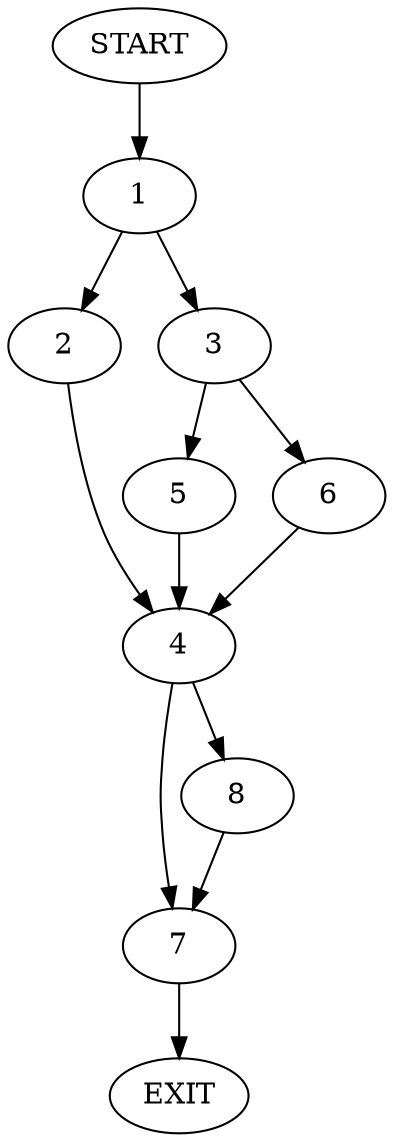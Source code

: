 digraph {
0 [label="START"];
1;
2;
3;
4;
5;
6;
7;
8;
9 [label="EXIT"];
0 -> 1;
1 -> 2;
1 -> 3;
2 -> 4;
3 -> 5;
3 -> 6;
6 -> 4;
5 -> 4;
4 -> 7;
4 -> 8;
8 -> 7;
7 -> 9;
}